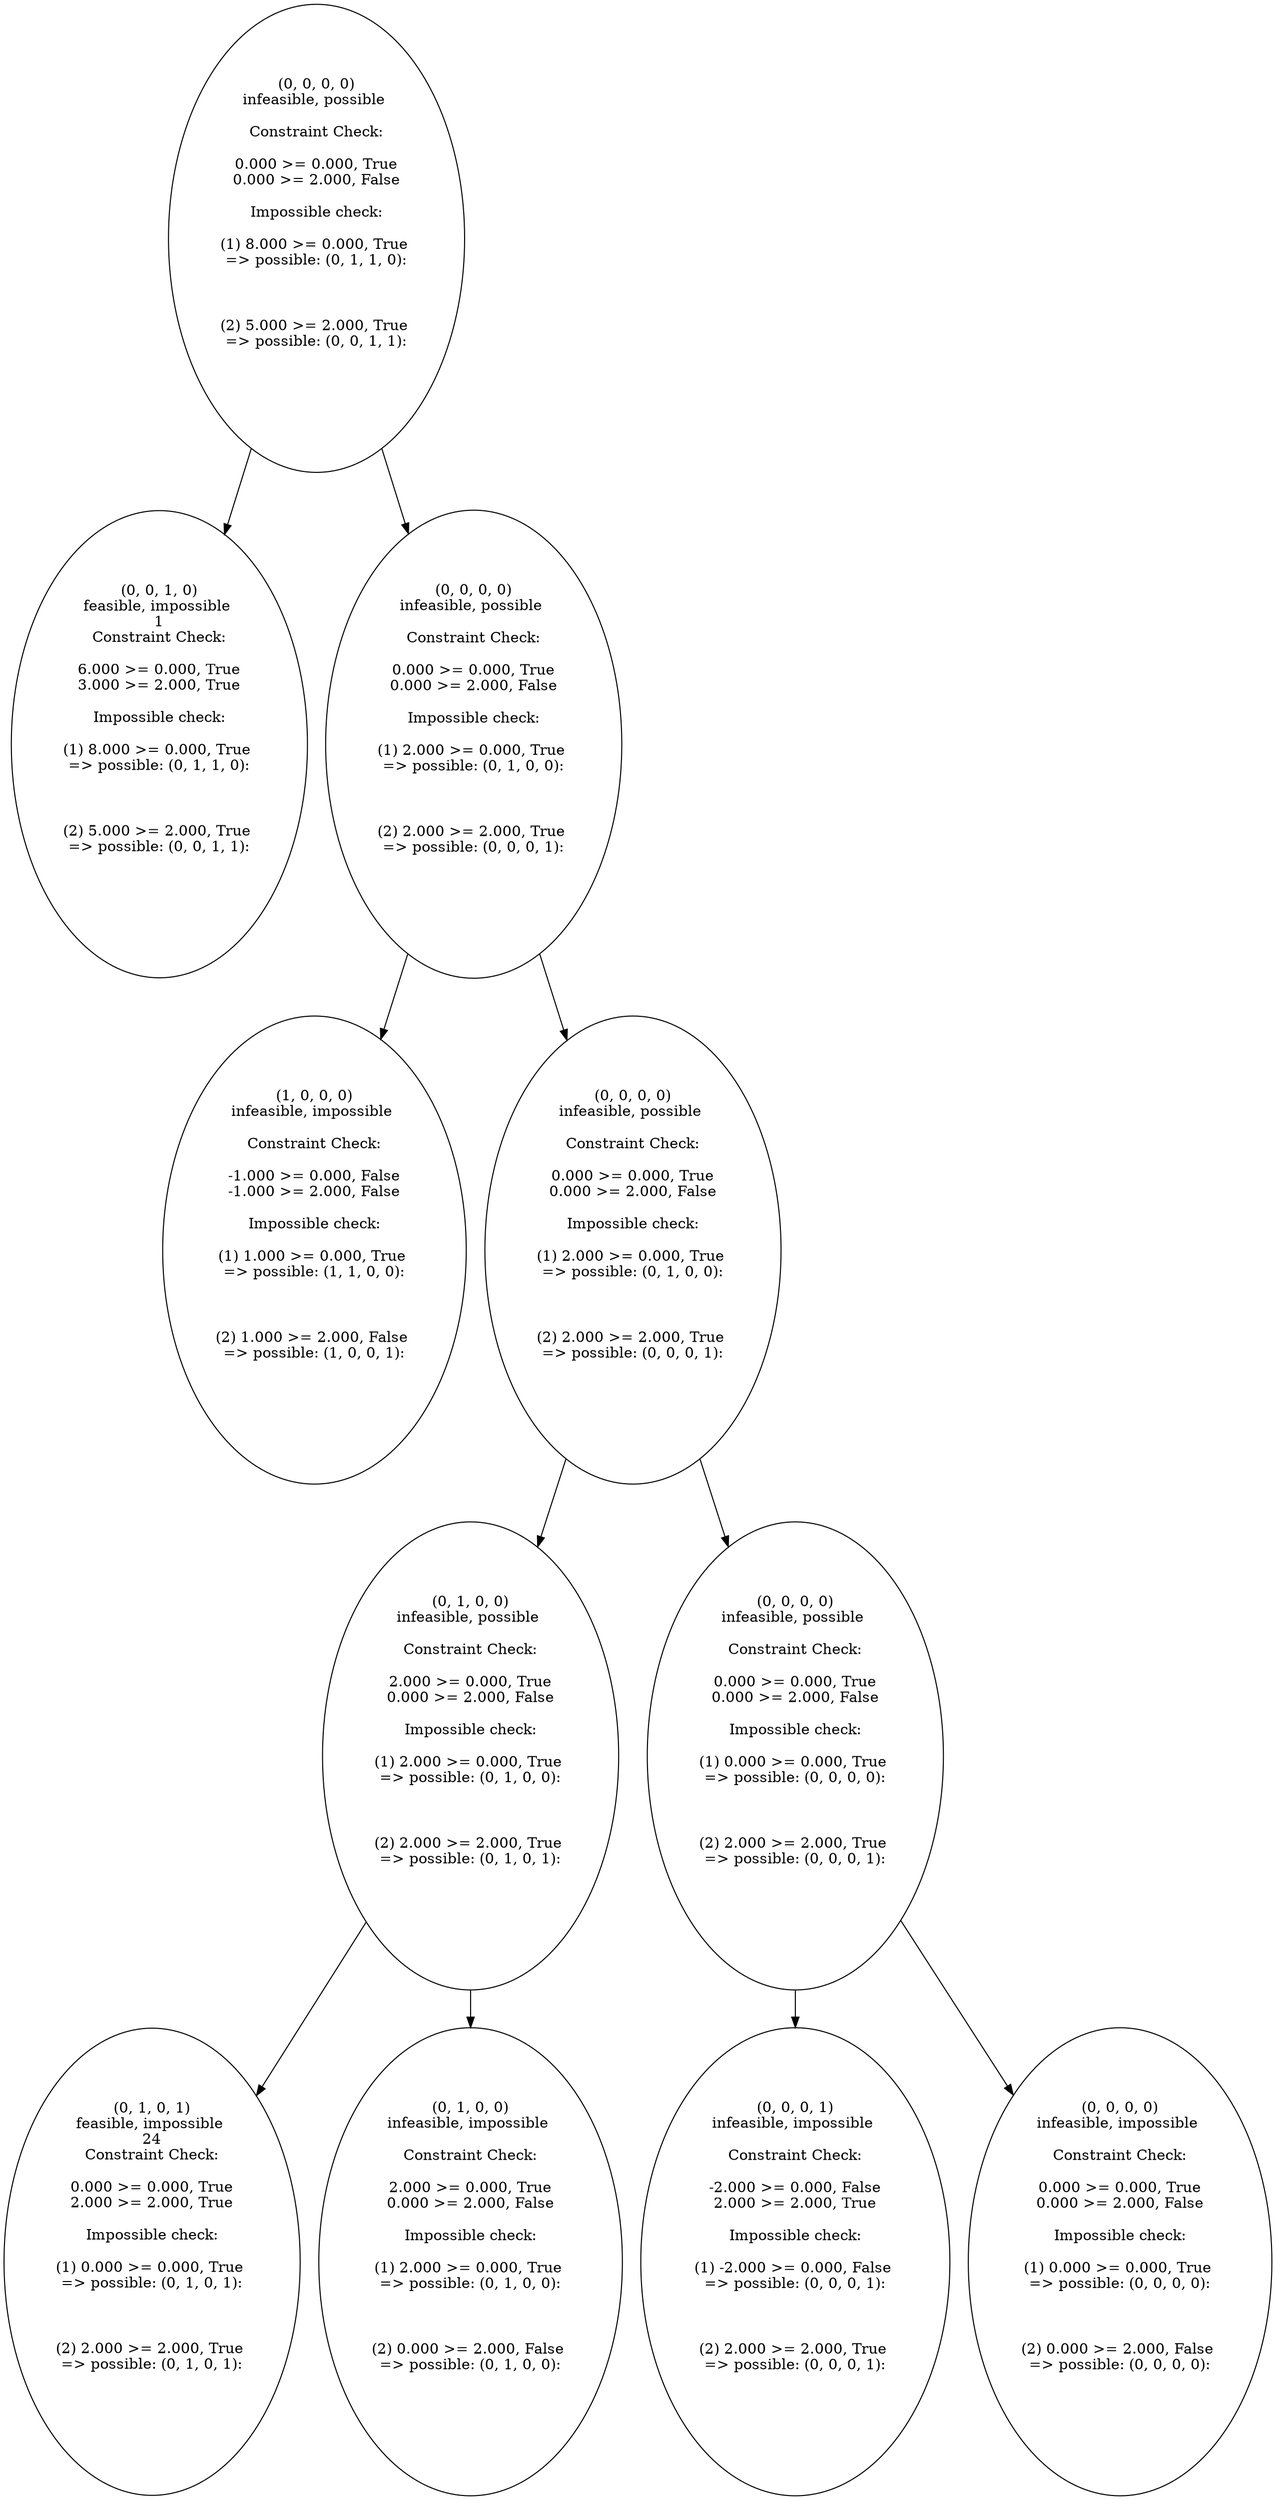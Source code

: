 digraph{
0 -> 1;
0 -> 2;
2 -> 3;
2 -> 4;
4 -> 5;
4 -> 8;
5 -> 6;
5 -> 7;
8 -> 9;
8 -> 10;
0 [label="(0, 0, 0, 0)\ninfeasible, possible \n\nConstraint Check:\n
0.000 >= 0.000, True\n0.000 >= 2.000, False\n
Impossible check:\n
(1) 8.000 >= 0.000, True \n => possible: (0, 1, 1, 0): \n
\n
(2) 5.000 >= 2.000, True \n => possible: (0, 0, 1, 1): \n
\n
"]
1 [label="(0, 0, 1, 0)\nfeasible, impossible \n1\nConstraint Check:\n
6.000 >= 0.000, True\n3.000 >= 2.000, True\n
Impossible check:\n
(1) 8.000 >= 0.000, True \n => possible: (0, 1, 1, 0): \n
\n
(2) 5.000 >= 2.000, True \n => possible: (0, 0, 1, 1): \n
\n
"]
2 [label="(0, 0, 0, 0)\ninfeasible, possible \n\nConstraint Check:\n
0.000 >= 0.000, True\n0.000 >= 2.000, False\n
Impossible check:\n
(1) 2.000 >= 0.000, True \n => possible: (0, 1, 0, 0): \n
\n
(2) 2.000 >= 2.000, True \n => possible: (0, 0, 0, 1): \n
\n
"]
3 [label="(1, 0, 0, 0)\ninfeasible, impossible \n\nConstraint Check:\n
-1.000 >= 0.000, False\n-1.000 >= 2.000, False\n
Impossible check:\n
(1) 1.000 >= 0.000, True \n => possible: (1, 1, 0, 0): \n
\n
(2) 1.000 >= 2.000, False \n => possible: (1, 0, 0, 1): \n
\n
"]
4 [label="(0, 0, 0, 0)\ninfeasible, possible \n\nConstraint Check:\n
0.000 >= 0.000, True\n0.000 >= 2.000, False\n
Impossible check:\n
(1) 2.000 >= 0.000, True \n => possible: (0, 1, 0, 0): \n
\n
(2) 2.000 >= 2.000, True \n => possible: (0, 0, 0, 1): \n
\n
"]
5 [label="(0, 1, 0, 0)\ninfeasible, possible \n\nConstraint Check:\n
2.000 >= 0.000, True\n0.000 >= 2.000, False\n
Impossible check:\n
(1) 2.000 >= 0.000, True \n => possible: (0, 1, 0, 0): \n
\n
(2) 2.000 >= 2.000, True \n => possible: (0, 1, 0, 1): \n
\n
"]
6 [label="(0, 1, 0, 1)\nfeasible, impossible \n24\nConstraint Check:\n
0.000 >= 0.000, True\n2.000 >= 2.000, True\n
Impossible check:\n
(1) 0.000 >= 0.000, True \n => possible: (0, 1, 0, 1): \n
\n
(2) 2.000 >= 2.000, True \n => possible: (0, 1, 0, 1): \n
\n
"]
7 [label="(0, 1, 0, 0)\ninfeasible, impossible \n\nConstraint Check:\n
2.000 >= 0.000, True\n0.000 >= 2.000, False\n
Impossible check:\n
(1) 2.000 >= 0.000, True \n => possible: (0, 1, 0, 0): \n
\n
(2) 0.000 >= 2.000, False \n => possible: (0, 1, 0, 0): \n
\n
"]
8 [label="(0, 0, 0, 0)\ninfeasible, possible \n\nConstraint Check:\n
0.000 >= 0.000, True\n0.000 >= 2.000, False\n
Impossible check:\n
(1) 0.000 >= 0.000, True \n => possible: (0, 0, 0, 0): \n
\n
(2) 2.000 >= 2.000, True \n => possible: (0, 0, 0, 1): \n
\n
"]
9 [label="(0, 0, 0, 1)\ninfeasible, impossible \n\nConstraint Check:\n
-2.000 >= 0.000, False\n2.000 >= 2.000, True\n
Impossible check:\n
(1) -2.000 >= 0.000, False \n => possible: (0, 0, 0, 1): \n
\n
(2) 2.000 >= 2.000, True \n => possible: (0, 0, 0, 1): \n
\n
"]
10 [label="(0, 0, 0, 0)\ninfeasible, impossible \n\nConstraint Check:\n
0.000 >= 0.000, True\n0.000 >= 2.000, False\n
Impossible check:\n
(1) 0.000 >= 0.000, True \n => possible: (0, 0, 0, 0): \n
\n
(2) 0.000 >= 2.000, False \n => possible: (0, 0, 0, 0): \n
\n
"]
}
